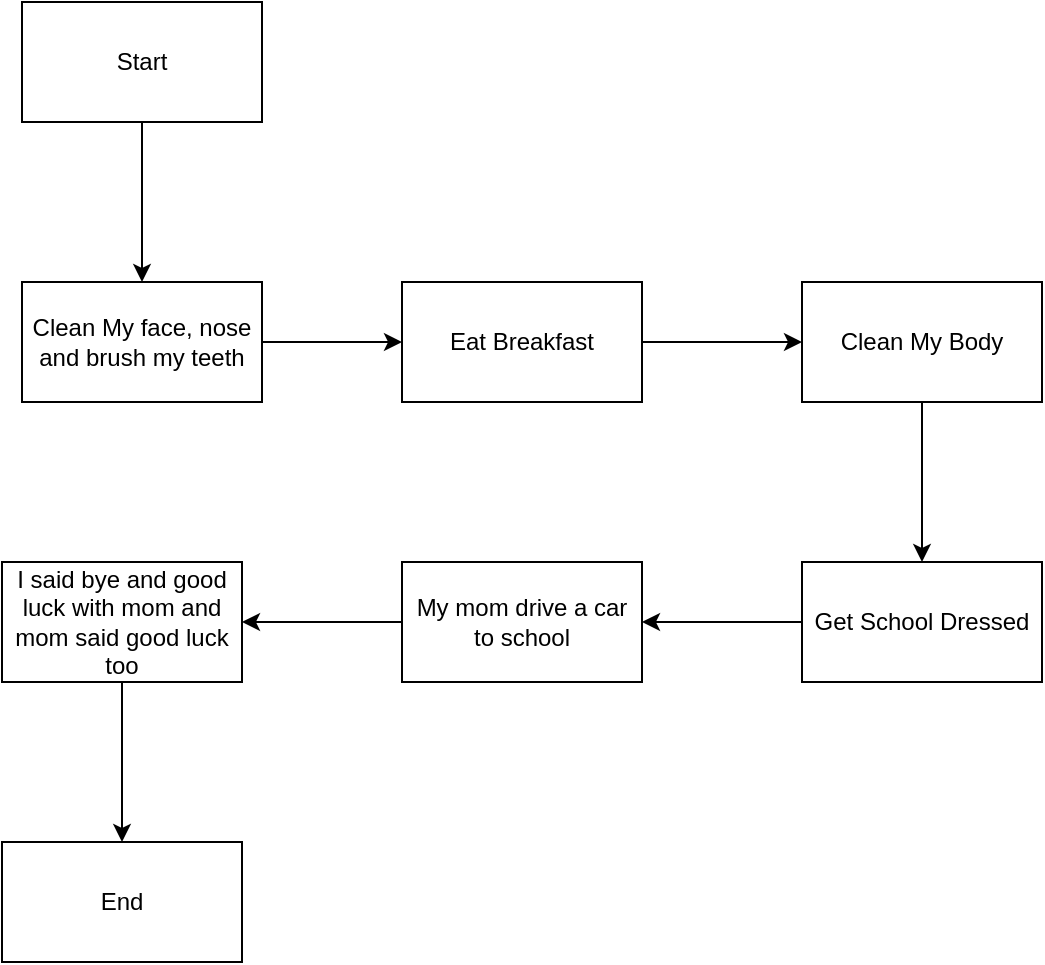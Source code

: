 <mxfile version="20.2.7" type="github"><diagram id="IygaAQO6Fwkb2t0BwK1n" name="Page-1"><mxGraphModel dx="1490" dy="605" grid="1" gridSize="10" guides="1" tooltips="1" connect="1" arrows="1" fold="1" page="1" pageScale="1" pageWidth="1100" pageHeight="850" math="0" shadow="0"><root><mxCell id="0"/><mxCell id="1" parent="0"/><mxCell id="-EWFHfNRZtV0F0qdSBJq-17" value="" style="edgeStyle=orthogonalEdgeStyle;rounded=0;orthogonalLoop=1;jettySize=auto;html=1;" edge="1" parent="1" source="-EWFHfNRZtV0F0qdSBJq-1" target="-EWFHfNRZtV0F0qdSBJq-16"><mxGeometry relative="1" as="geometry"/></mxCell><mxCell id="-EWFHfNRZtV0F0qdSBJq-1" value="Start" style="rounded=0;whiteSpace=wrap;html=1;strokeColor=#000000;" vertex="1" parent="1"><mxGeometry x="280" width="120" height="60" as="geometry"/></mxCell><mxCell id="-EWFHfNRZtV0F0qdSBJq-5" value="" style="edgeStyle=orthogonalEdgeStyle;rounded=0;orthogonalLoop=1;jettySize=auto;html=1;" edge="1" parent="1" source="-EWFHfNRZtV0F0qdSBJq-2" target="-EWFHfNRZtV0F0qdSBJq-4"><mxGeometry relative="1" as="geometry"/></mxCell><mxCell id="-EWFHfNRZtV0F0qdSBJq-2" value="Eat Breakfast" style="rounded=0;whiteSpace=wrap;html=1;strokeColor=#000000;" vertex="1" parent="1"><mxGeometry x="470" y="140" width="120" height="60" as="geometry"/></mxCell><mxCell id="-EWFHfNRZtV0F0qdSBJq-7" value="" style="edgeStyle=orthogonalEdgeStyle;rounded=0;orthogonalLoop=1;jettySize=auto;html=1;" edge="1" parent="1" source="-EWFHfNRZtV0F0qdSBJq-4" target="-EWFHfNRZtV0F0qdSBJq-6"><mxGeometry relative="1" as="geometry"/></mxCell><mxCell id="-EWFHfNRZtV0F0qdSBJq-4" value="Clean My Body" style="rounded=0;whiteSpace=wrap;html=1;strokeColor=#000000;" vertex="1" parent="1"><mxGeometry x="670" y="140" width="120" height="60" as="geometry"/></mxCell><mxCell id="-EWFHfNRZtV0F0qdSBJq-9" value="" style="edgeStyle=orthogonalEdgeStyle;rounded=0;orthogonalLoop=1;jettySize=auto;html=1;" edge="1" parent="1" source="-EWFHfNRZtV0F0qdSBJq-6" target="-EWFHfNRZtV0F0qdSBJq-8"><mxGeometry relative="1" as="geometry"/></mxCell><mxCell id="-EWFHfNRZtV0F0qdSBJq-6" value="Get School Dressed" style="rounded=0;whiteSpace=wrap;html=1;strokeColor=#000000;" vertex="1" parent="1"><mxGeometry x="670" y="280" width="120" height="60" as="geometry"/></mxCell><mxCell id="-EWFHfNRZtV0F0qdSBJq-13" value="" style="edgeStyle=orthogonalEdgeStyle;rounded=0;orthogonalLoop=1;jettySize=auto;html=1;" edge="1" parent="1" source="-EWFHfNRZtV0F0qdSBJq-8" target="-EWFHfNRZtV0F0qdSBJq-12"><mxGeometry relative="1" as="geometry"/></mxCell><mxCell id="-EWFHfNRZtV0F0qdSBJq-8" value="My mom drive a car to school" style="rounded=0;whiteSpace=wrap;html=1;strokeColor=#000000;" vertex="1" parent="1"><mxGeometry x="470" y="280" width="120" height="60" as="geometry"/></mxCell><mxCell id="-EWFHfNRZtV0F0qdSBJq-15" value="" style="edgeStyle=orthogonalEdgeStyle;rounded=0;orthogonalLoop=1;jettySize=auto;html=1;" edge="1" parent="1" source="-EWFHfNRZtV0F0qdSBJq-12" target="-EWFHfNRZtV0F0qdSBJq-14"><mxGeometry relative="1" as="geometry"/></mxCell><mxCell id="-EWFHfNRZtV0F0qdSBJq-12" value="I said bye and good luck with mom and mom said good luck too" style="rounded=0;whiteSpace=wrap;html=1;strokeColor=#000000;" vertex="1" parent="1"><mxGeometry x="270" y="280" width="120" height="60" as="geometry"/></mxCell><mxCell id="-EWFHfNRZtV0F0qdSBJq-14" value="End" style="rounded=0;whiteSpace=wrap;html=1;strokeColor=#000000;" vertex="1" parent="1"><mxGeometry x="270" y="420" width="120" height="60" as="geometry"/></mxCell><mxCell id="-EWFHfNRZtV0F0qdSBJq-18" value="" style="edgeStyle=orthogonalEdgeStyle;rounded=0;orthogonalLoop=1;jettySize=auto;html=1;" edge="1" parent="1" source="-EWFHfNRZtV0F0qdSBJq-16" target="-EWFHfNRZtV0F0qdSBJq-2"><mxGeometry relative="1" as="geometry"/></mxCell><mxCell id="-EWFHfNRZtV0F0qdSBJq-16" value="Clean My face, nose and brush my teeth" style="whiteSpace=wrap;html=1;strokeColor=#000000;rounded=0;" vertex="1" parent="1"><mxGeometry x="280" y="140" width="120" height="60" as="geometry"/></mxCell></root></mxGraphModel></diagram></mxfile>
